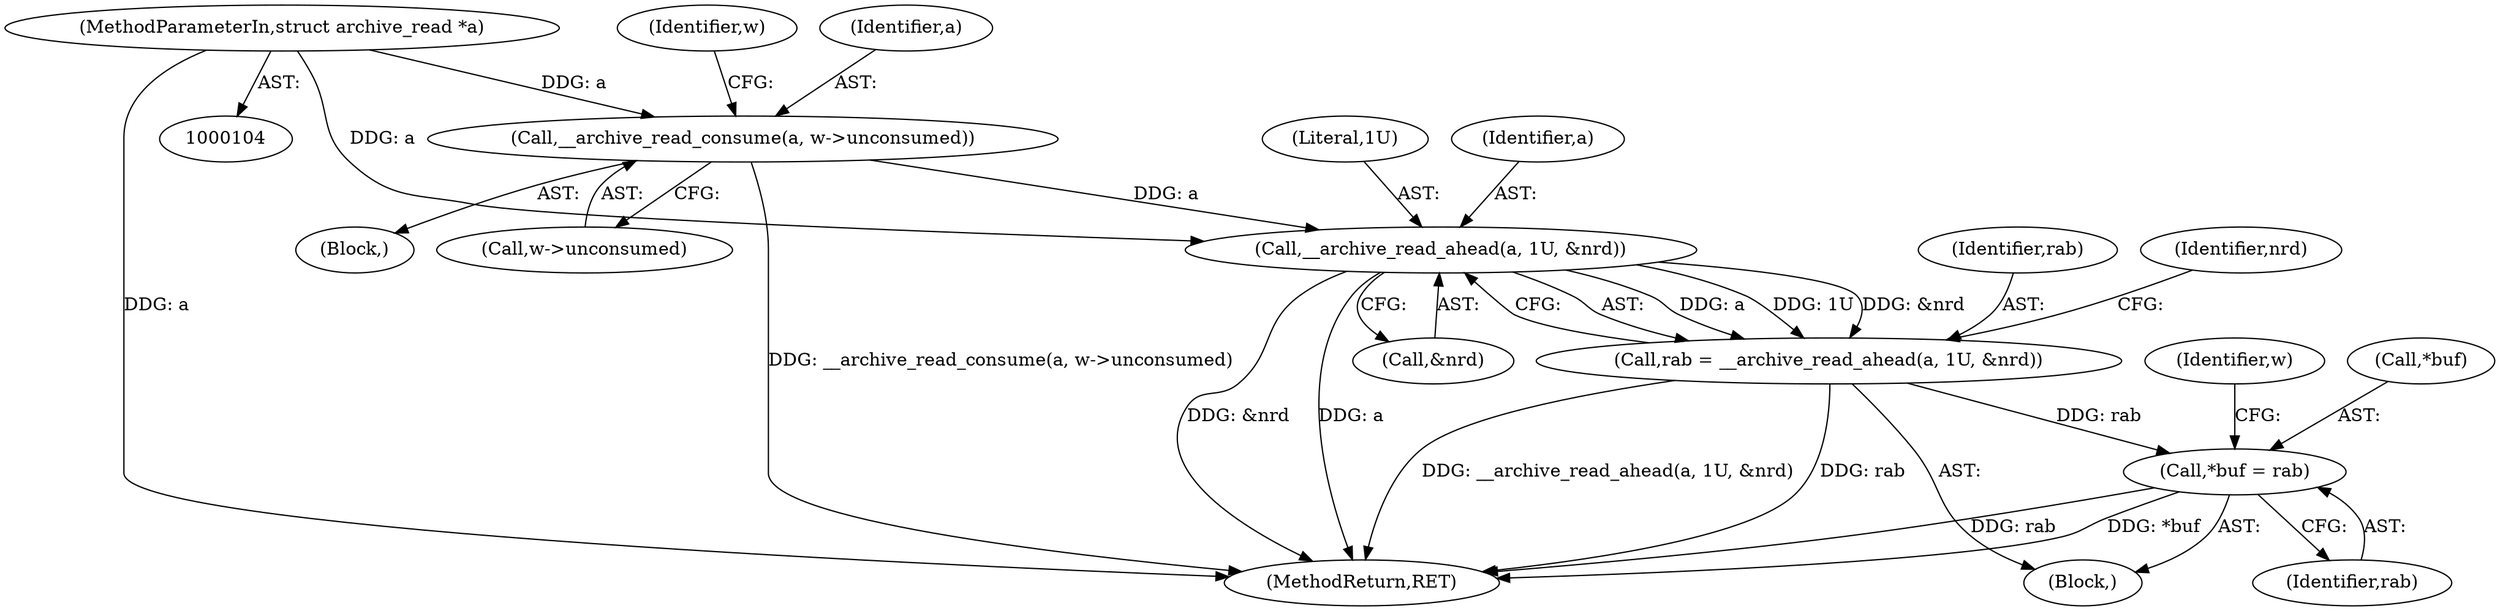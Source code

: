 digraph "0_libarchive_9c84b7426660c09c18cc349f6d70b5f8168b5680@API" {
"1000158" [label="(Call,__archive_read_consume(a, w->unconsumed))"];
"1000105" [label="(MethodParameterIn,struct archive_read *a)"];
"1000170" [label="(Call,__archive_read_ahead(a, 1U, &nrd))"];
"1000168" [label="(Call,rab = __archive_read_ahead(a, 1U, &nrd))"];
"1000228" [label="(Call,*buf = rab)"];
"1000158" [label="(Call,__archive_read_consume(a, w->unconsumed))"];
"1000234" [label="(Identifier,w)"];
"1000172" [label="(Literal,1U)"];
"1000165" [label="(Identifier,w)"];
"1000157" [label="(Block,)"];
"1000169" [label="(Identifier,rab)"];
"1000171" [label="(Identifier,a)"];
"1000231" [label="(Identifier,rab)"];
"1000168" [label="(Call,rab = __archive_read_ahead(a, 1U, &nrd))"];
"1000177" [label="(Identifier,nrd)"];
"1000109" [label="(Block,)"];
"1000228" [label="(Call,*buf = rab)"];
"1000105" [label="(MethodParameterIn,struct archive_read *a)"];
"1000246" [label="(MethodReturn,RET)"];
"1000160" [label="(Call,w->unconsumed)"];
"1000229" [label="(Call,*buf)"];
"1000159" [label="(Identifier,a)"];
"1000173" [label="(Call,&nrd)"];
"1000170" [label="(Call,__archive_read_ahead(a, 1U, &nrd))"];
"1000158" -> "1000157"  [label="AST: "];
"1000158" -> "1000160"  [label="CFG: "];
"1000159" -> "1000158"  [label="AST: "];
"1000160" -> "1000158"  [label="AST: "];
"1000165" -> "1000158"  [label="CFG: "];
"1000158" -> "1000246"  [label="DDG: __archive_read_consume(a, w->unconsumed)"];
"1000105" -> "1000158"  [label="DDG: a"];
"1000158" -> "1000170"  [label="DDG: a"];
"1000105" -> "1000104"  [label="AST: "];
"1000105" -> "1000246"  [label="DDG: a"];
"1000105" -> "1000170"  [label="DDG: a"];
"1000170" -> "1000168"  [label="AST: "];
"1000170" -> "1000173"  [label="CFG: "];
"1000171" -> "1000170"  [label="AST: "];
"1000172" -> "1000170"  [label="AST: "];
"1000173" -> "1000170"  [label="AST: "];
"1000168" -> "1000170"  [label="CFG: "];
"1000170" -> "1000246"  [label="DDG: &nrd"];
"1000170" -> "1000246"  [label="DDG: a"];
"1000170" -> "1000168"  [label="DDG: a"];
"1000170" -> "1000168"  [label="DDG: 1U"];
"1000170" -> "1000168"  [label="DDG: &nrd"];
"1000168" -> "1000109"  [label="AST: "];
"1000169" -> "1000168"  [label="AST: "];
"1000177" -> "1000168"  [label="CFG: "];
"1000168" -> "1000246"  [label="DDG: __archive_read_ahead(a, 1U, &nrd)"];
"1000168" -> "1000246"  [label="DDG: rab"];
"1000168" -> "1000228"  [label="DDG: rab"];
"1000228" -> "1000109"  [label="AST: "];
"1000228" -> "1000231"  [label="CFG: "];
"1000229" -> "1000228"  [label="AST: "];
"1000231" -> "1000228"  [label="AST: "];
"1000234" -> "1000228"  [label="CFG: "];
"1000228" -> "1000246"  [label="DDG: rab"];
"1000228" -> "1000246"  [label="DDG: *buf"];
}
